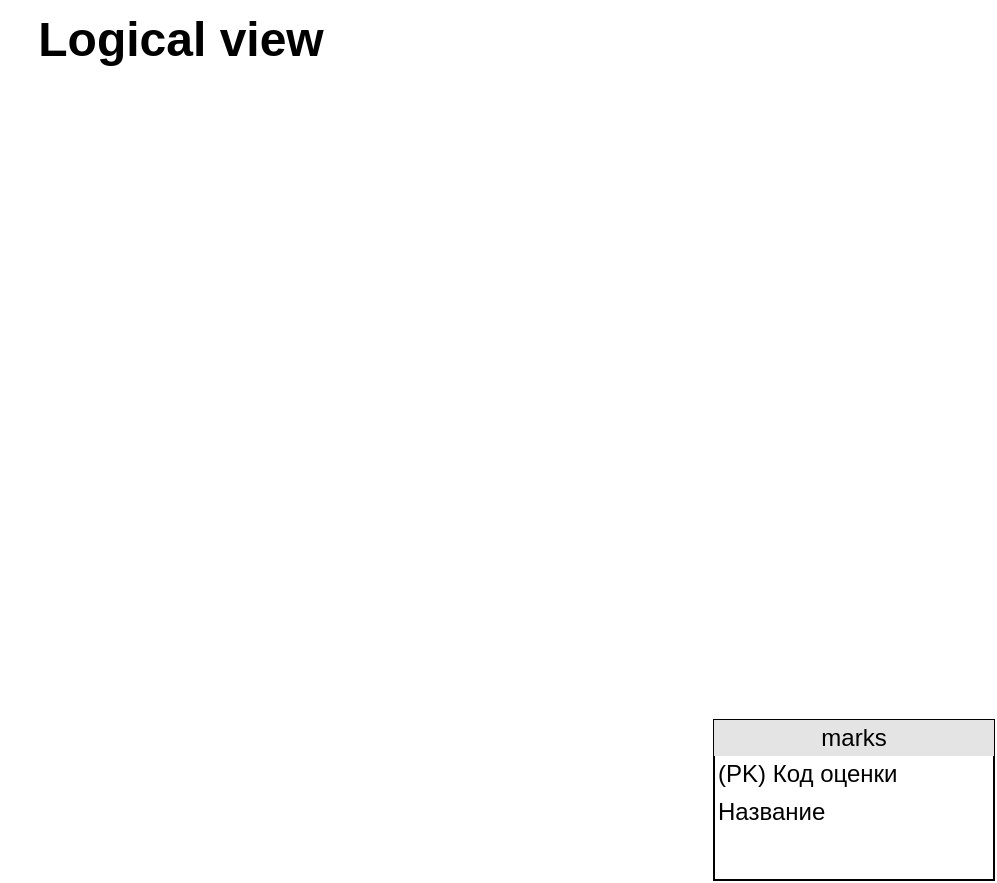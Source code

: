 <mxfile version="19.0.3" type="device"><diagram id="Q28EcyrJXlvBe_I1xLhI" name="Page-1"><mxGraphModel dx="2249" dy="794" grid="1" gridSize="10" guides="1" tooltips="1" connect="1" arrows="1" fold="1" page="1" pageScale="1" pageWidth="827" pageHeight="1169" math="0" shadow="0"><root><mxCell id="0"/><mxCell id="1" parent="0"/><mxCell id="hFGf3O8V37vEGlfy62c9-2" value="&lt;div style=&quot;text-align: center; box-sizing: border-box; width: 100%; background: rgb(228, 228, 228); padding: 2px;&quot;&gt;marks&lt;/div&gt;&lt;table style=&quot;width:100%;font-size:1em;&quot; cellpadding=&quot;2&quot; cellspacing=&quot;0&quot;&gt;&lt;tbody&gt;&lt;tr&gt;&lt;td&gt;(PK) Код оценки&lt;/td&gt;&lt;td&gt;&lt;/td&gt;&lt;/tr&gt;&lt;tr&gt;&lt;td&gt;Название&lt;/td&gt;&lt;td&gt;&lt;span style=&quot;&quot;&gt;&#9;&lt;/span&gt;&lt;/td&gt;&lt;/tr&gt;&lt;/tbody&gt;&lt;/table&gt;&lt;span style=&quot;&quot;&gt;&lt;br&gt;&lt;/span&gt;" style="verticalAlign=top;align=left;overflow=fill;html=1;" parent="1" vertex="1"><mxGeometry x="-470" y="360" width="140" height="80" as="geometry"/></mxCell><mxCell id="hFGf3O8V37vEGlfy62c9-3" value="Logical view" style="text;strokeColor=none;fillColor=none;html=1;fontSize=24;fontStyle=1;verticalAlign=middle;align=center;" parent="1" vertex="1"><mxGeometry x="-827" width="180" height="40" as="geometry"/></mxCell></root></mxGraphModel></diagram></mxfile>